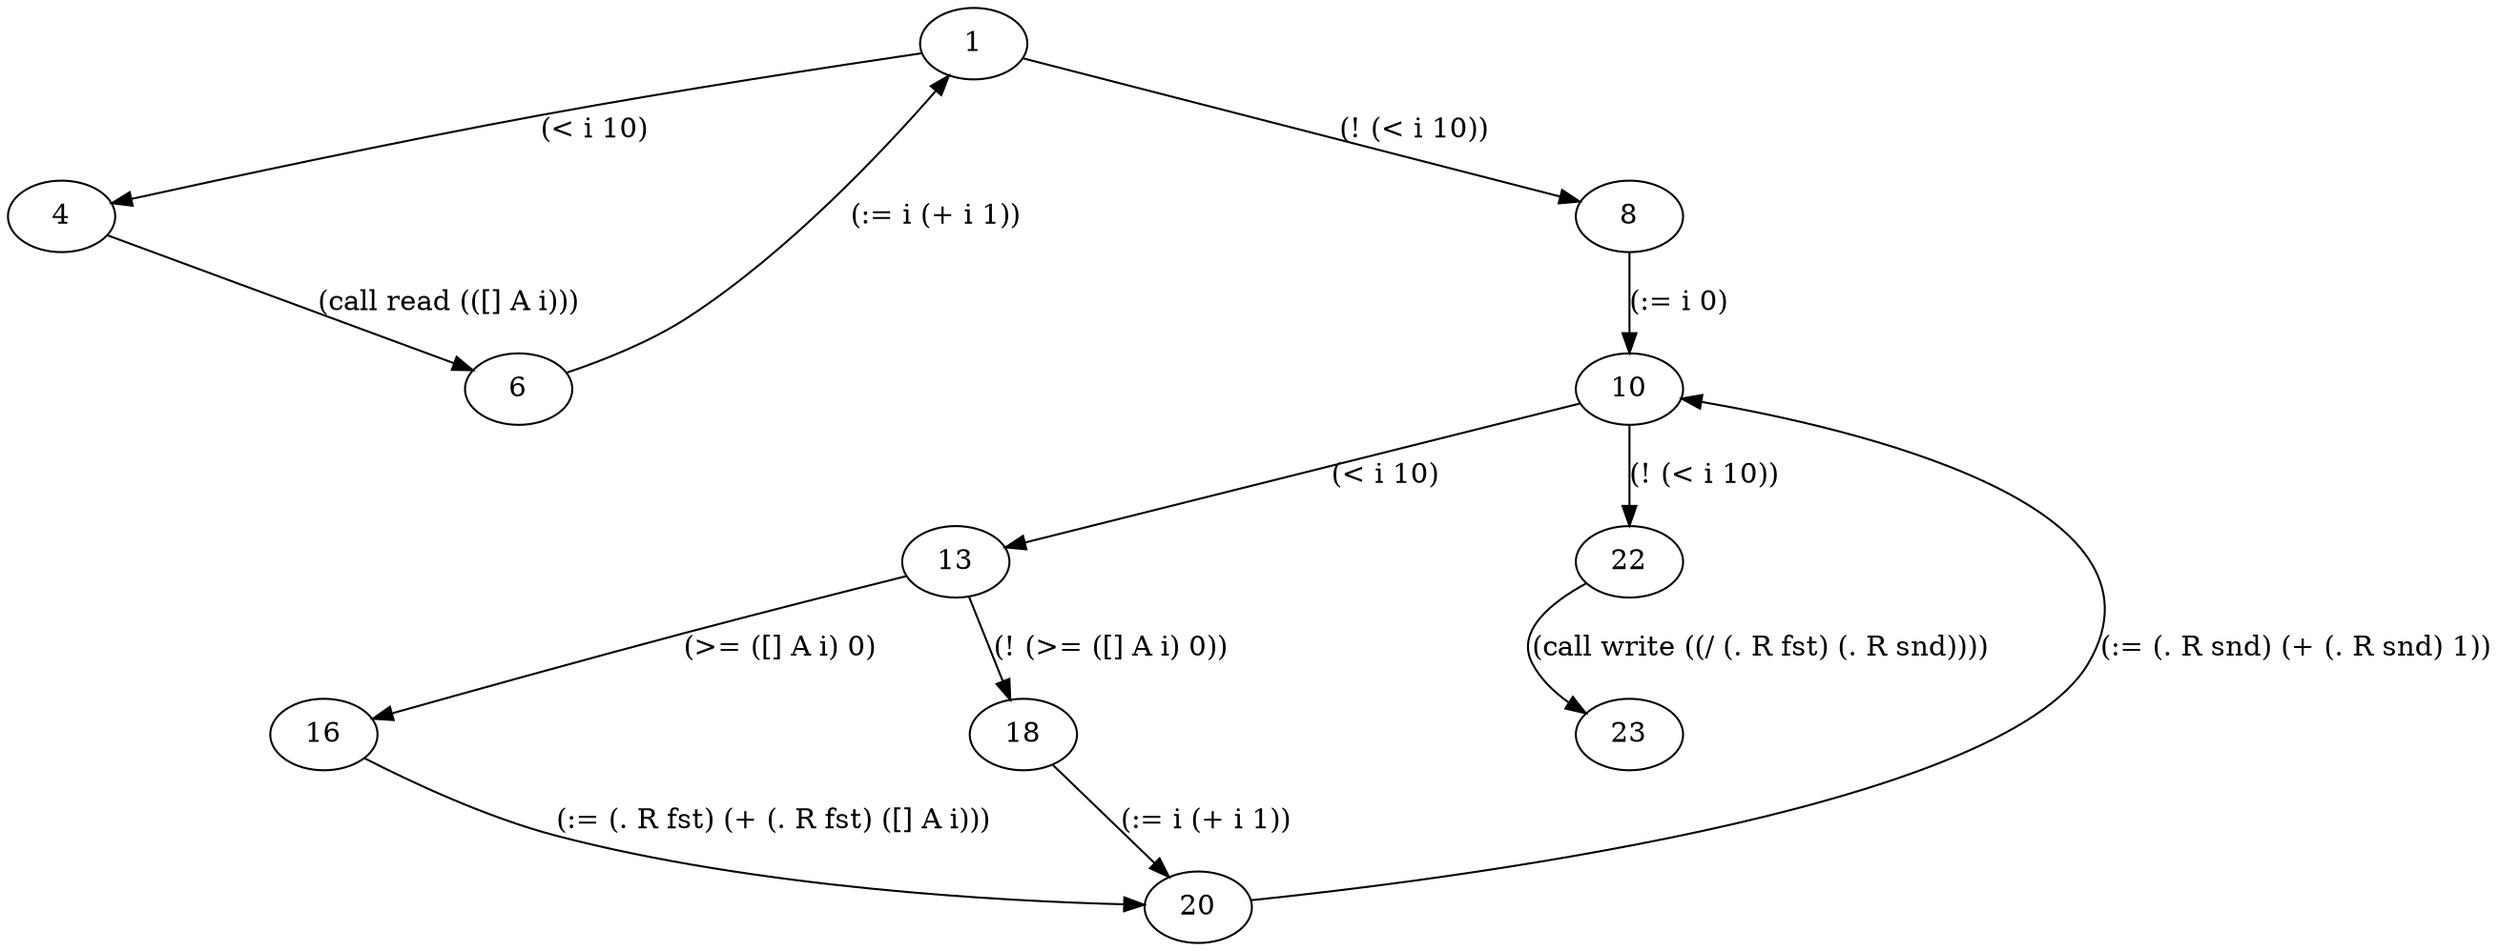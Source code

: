 strict digraph  {
nodesep=3;
1 [selector=None, type=source];
4 [selector=while, type=source];
6 [selector=None, type=source];
8 [selector=None, type=source];
10 [selector=None, type=source];
13 [selector=while, type=source];
16 [selector=if, type=source];
18 [selector=else, type=source];
20 [selector=None, type=source];
22 [selector=None, type=source];
23 [selector=None, type=sink];
1 -> 4  [action="(< i 10)", label="(< i 10)"];
1 -> 8  [action="(! (< i 10))", label="(! (< i 10))"];
4 -> 6  [action="(call read (([] A i)))", label="(call read (([] A i)))"];
6 -> 1  [action="(:= i (+ i 1))", label="(:= i (+ i 1))"];
8 -> 10  [action="(:= i 0)", label="(:= i 0)"];
10 -> 13  [action="(< i 10)", label="(< i 10)"];
10 -> 22  [action="(! (< i 10))", label="(! (< i 10))"];
13 -> 16  [action="(>= ([] A i) 0)", label="(>= ([] A i) 0)"];
13 -> 18  [action="(! (>= ([] A i) 0))", label="(! (>= ([] A i) 0))"];
16 -> 20  [action="(:= (. R fst) (+ (. R fst) ([] A i)))", label="(:= (. R fst) (+ (. R fst) ([] A i)))"];
18 -> 20  [action="(:= i (+ i 1))", label="(:= i (+ i 1))"];
20 -> 10  [action="(:= (. R snd) (+ (. R snd) 1))", label="(:= (. R snd) (+ (. R snd) 1))"];
22 -> 23  [action="(call write ((/ (. R fst) (. R snd))))", label="(call write ((/ (. R fst) (. R snd))))"];
}
